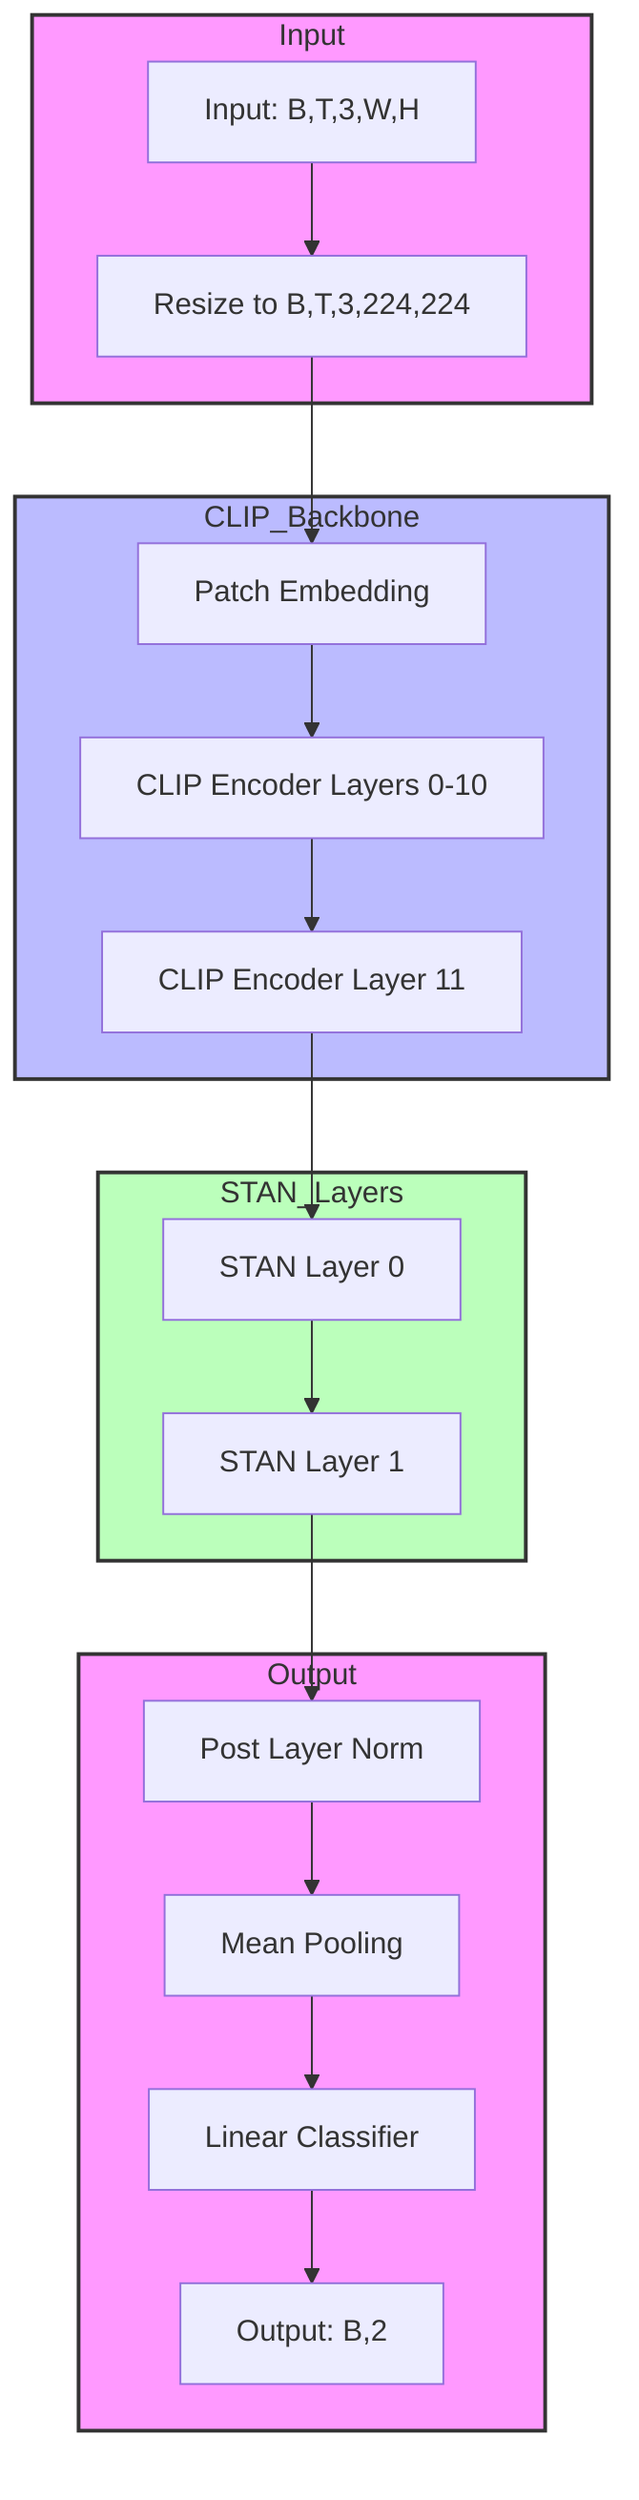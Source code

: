 ---
config:
  layout: dagre
---
flowchart TD
 subgraph Input["Input"]
        B["Resize to B,T,3,224,224"]
        A["Input: B,T,3,W,H"]
  end
 subgraph CLIP_Backbone["CLIP_Backbone"]
        C["Patch Embedding"]
        D["CLIP Encoder Layers 0-10"]
        E["CLIP Encoder Layer 11"]
  end
 subgraph STAN_Layers["STAN_Layers"]
        H["STAN Layer 0"]
        I["STAN Layer 1"]
  end
 subgraph Output["Output"]
        J["Post Layer Norm"]
        K["Mean Pooling"]
        L["Linear Classifier"]
        M["Output: B,2"]
  end
    A --> B
    B --> C
    C --> D
    D --> E
    E --> H
    H --> I
    I --> J
    J --> K
    K --> L
    L --> M
    style Input fill:#f9f,stroke:#333,stroke-width:2px
    style CLIP_Backbone fill:#bbf,stroke:#333,stroke-width:2px
    style STAN_Layers fill:#bfb,stroke:#333,stroke-width:2px
    style Output fill:#f9f,stroke:#333,stroke-width:2px